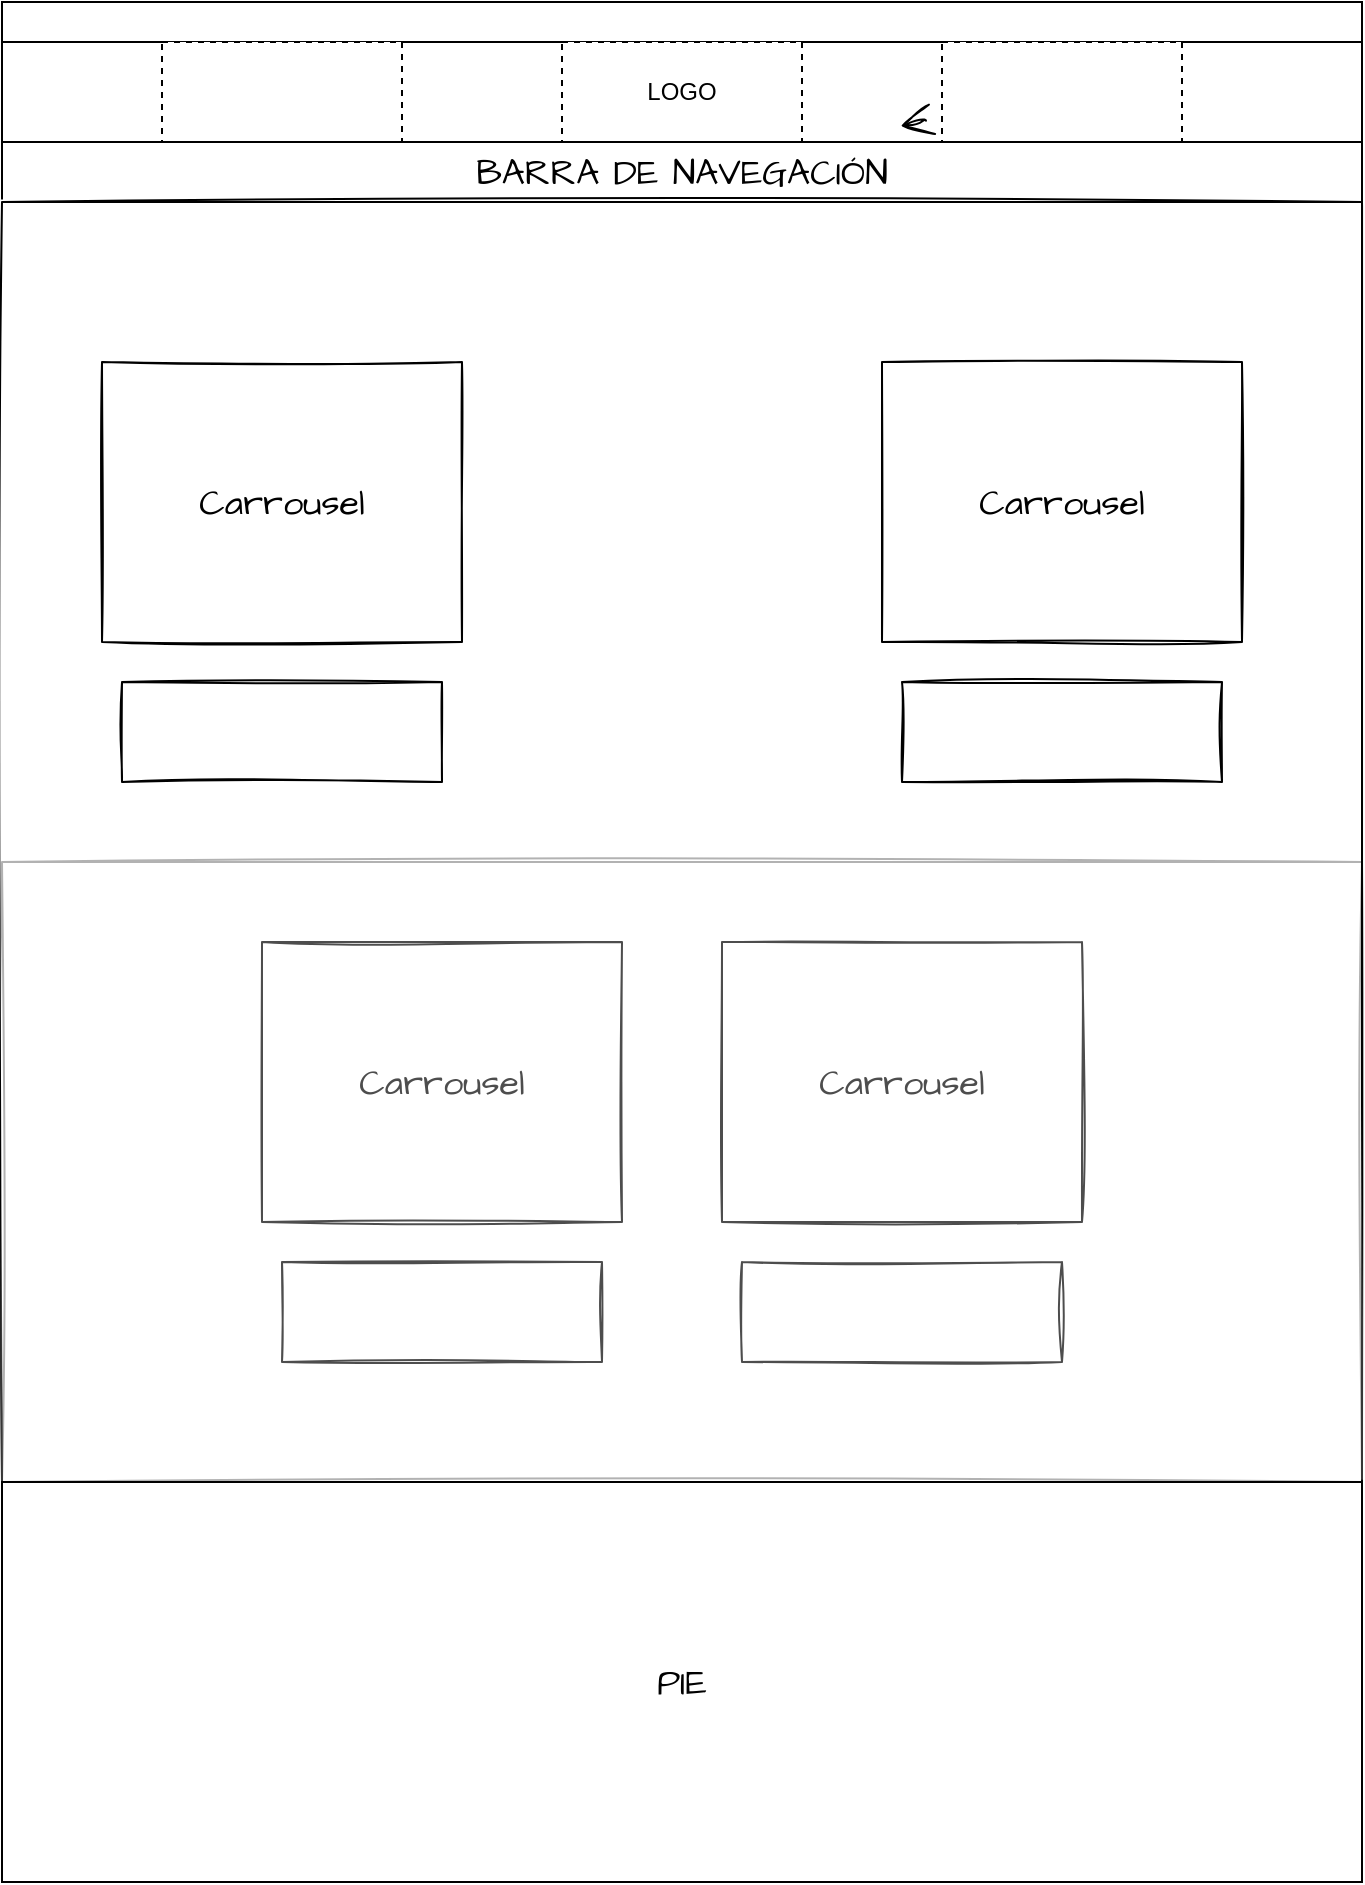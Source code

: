 <mxfile version="15.3.7" type="device"><diagram id="Y1Cl74CiaExHKE0CkOB-" name="Page-1"><mxGraphModel dx="1047" dy="1766" grid="1" gridSize="10" guides="1" tooltips="1" connect="1" arrows="1" fold="1" page="0" pageScale="1" pageWidth="827" pageHeight="1169" math="0" shadow="0"><root><mxCell id="0"/><mxCell id="1" parent="0"/><mxCell id="I1Mmca5sKzcvH0KZhCER-12" value="" style="whiteSpace=wrap;html=1;hachureGap=4;pointerEvents=0;fontFamily=Architects Daughter;fontSource=https%3A%2F%2Ffonts.googleapis.com%2Fcss%3Ffamily%3DArchitects%2BDaughter;fontSize=18;" vertex="1" parent="1"><mxGeometry x="90" y="-650" width="680" height="100" as="geometry"/></mxCell><mxCell id="I1Mmca5sKzcvH0KZhCER-14" value="" style="rounded=0;whiteSpace=wrap;html=1;hachureGap=4;pointerEvents=0;fontFamily=Architects Daughter;fontSource=https%3A%2F%2Ffonts.googleapis.com%2Fcss%3Ffamily%3DArchitects%2BDaughter;fontSize=18;" vertex="1" parent="1"><mxGeometry x="90" y="-650" width="680" height="20" as="geometry"/></mxCell><mxCell id="I1Mmca5sKzcvH0KZhCER-15" value="" style="rounded=0;whiteSpace=wrap;html=1;shadow=0;dashed=1;" vertex="1" parent="1"><mxGeometry x="170" y="-630" width="120" height="50" as="geometry"/></mxCell><mxCell id="I1Mmca5sKzcvH0KZhCER-16" value="LOGO" style="rounded=0;whiteSpace=wrap;html=1;shadow=0;dashed=1;" vertex="1" parent="1"><mxGeometry x="370" y="-630" width="120" height="50" as="geometry"/></mxCell><mxCell id="I1Mmca5sKzcvH0KZhCER-17" value="" style="edgeStyle=none;curved=1;rounded=0;sketch=1;hachureGap=4;orthogonalLoop=1;jettySize=auto;html=1;fontFamily=Architects Daughter;fontSource=https%3A%2F%2Ffonts.googleapis.com%2Fcss%3Ffamily%3DArchitects%2BDaughter;fontSize=18;endArrow=open;startSize=14;endSize=14;sourcePerimeterSpacing=8;targetPerimeterSpacing=8;" edge="1" parent="1" source="I1Mmca5sKzcvH0KZhCER-18"><mxGeometry relative="1" as="geometry"><mxPoint x="539.25" y="-588.0" as="targetPoint"/></mxGeometry></mxCell><mxCell id="I1Mmca5sKzcvH0KZhCER-18" value="" style="rounded=0;whiteSpace=wrap;html=1;shadow=0;dashed=1;" vertex="1" parent="1"><mxGeometry x="560" y="-630" width="120" height="50" as="geometry"/></mxCell><mxCell id="I1Mmca5sKzcvH0KZhCER-19" value="BARRA DE NAVEGACIÓN" style="rounded=0;whiteSpace=wrap;html=1;hachureGap=4;pointerEvents=0;fontFamily=Architects Daughter;fontSource=https%3A%2F%2Ffonts.googleapis.com%2Fcss%3Ffamily%3DArchitects%2BDaughter;fontSize=18;" vertex="1" parent="1"><mxGeometry x="90" y="-580" width="680" height="30" as="geometry"/></mxCell><mxCell id="I1Mmca5sKzcvH0KZhCER-20" value="" style="rounded=0;whiteSpace=wrap;html=1;sketch=1;hachureGap=4;pointerEvents=0;fontFamily=Architects Daughter;fontSource=https%3A%2F%2Ffonts.googleapis.com%2Fcss%3Ffamily%3DArchitects%2BDaughter;fontSize=18;" vertex="1" parent="1"><mxGeometry x="90" y="-550" width="680" height="640" as="geometry"/></mxCell><mxCell id="I1Mmca5sKzcvH0KZhCER-21" value="Carrousel" style="rounded=0;whiteSpace=wrap;html=1;sketch=1;hachureGap=4;pointerEvents=0;fontFamily=Architects Daughter;fontSource=https%3A%2F%2Ffonts.googleapis.com%2Fcss%3Ffamily%3DArchitects%2BDaughter;fontSize=18;" vertex="1" parent="1"><mxGeometry x="140" y="-470" width="180" height="140" as="geometry"/></mxCell><mxCell id="I1Mmca5sKzcvH0KZhCER-23" value="&lt;span&gt;Carrousel&lt;/span&gt;" style="rounded=0;whiteSpace=wrap;html=1;sketch=1;hachureGap=4;pointerEvents=0;fontFamily=Architects Daughter;fontSource=https://fonts.googleapis.com/css?family=Architects+Daughter;fontSize=18;" vertex="1" parent="1"><mxGeometry x="530" y="-470" width="180" height="140" as="geometry"/></mxCell><mxCell id="I1Mmca5sKzcvH0KZhCER-24" value="&lt;span&gt;Carrousel&lt;/span&gt;" style="rounded=0;whiteSpace=wrap;html=1;sketch=1;hachureGap=4;pointerEvents=0;fontFamily=Architects Daughter;fontSource=https://fonts.googleapis.com/css?family=Architects+Daughter;fontSize=18;" vertex="1" parent="1"><mxGeometry x="220" y="-180" width="180" height="140" as="geometry"/></mxCell><mxCell id="I1Mmca5sKzcvH0KZhCER-25" value="&lt;span&gt;Carrousel&lt;/span&gt;" style="rounded=0;whiteSpace=wrap;html=1;sketch=1;hachureGap=4;pointerEvents=0;fontFamily=Architects Daughter;fontSource=https://fonts.googleapis.com/css?family=Architects+Daughter;fontSize=18;" vertex="1" parent="1"><mxGeometry x="450" y="-180" width="180" height="140" as="geometry"/></mxCell><mxCell id="I1Mmca5sKzcvH0KZhCER-26" value="" style="rounded=0;whiteSpace=wrap;html=1;sketch=1;hachureGap=4;pointerEvents=0;fontFamily=Architects Daughter;fontSource=https%3A%2F%2Ffonts.googleapis.com%2Fcss%3Ffamily%3DArchitects%2BDaughter;fontSize=18;" vertex="1" parent="1"><mxGeometry x="150" y="-310" width="160" height="50" as="geometry"/></mxCell><mxCell id="I1Mmca5sKzcvH0KZhCER-27" value="" style="rounded=0;whiteSpace=wrap;html=1;sketch=1;hachureGap=4;pointerEvents=0;fontFamily=Architects Daughter;fontSource=https%3A%2F%2Ffonts.googleapis.com%2Fcss%3Ffamily%3DArchitects%2BDaughter;fontSize=18;" vertex="1" parent="1"><mxGeometry x="540" y="-310" width="160" height="50" as="geometry"/></mxCell><mxCell id="I1Mmca5sKzcvH0KZhCER-29" value="" style="rounded=0;whiteSpace=wrap;html=1;sketch=1;hachureGap=4;pointerEvents=0;fontFamily=Architects Daughter;fontSource=https%3A%2F%2Ffonts.googleapis.com%2Fcss%3Ffamily%3DArchitects%2BDaughter;fontSize=18;" vertex="1" parent="1"><mxGeometry x="230" y="-20" width="160" height="50" as="geometry"/></mxCell><mxCell id="I1Mmca5sKzcvH0KZhCER-30" value="" style="rounded=0;whiteSpace=wrap;html=1;sketch=1;hachureGap=4;pointerEvents=0;fontFamily=Architects Daughter;fontSource=https%3A%2F%2Ffonts.googleapis.com%2Fcss%3Ffamily%3DArchitects%2BDaughter;fontSize=18;" vertex="1" parent="1"><mxGeometry x="460" y="-20" width="160" height="50" as="geometry"/></mxCell><mxCell id="I1Mmca5sKzcvH0KZhCER-32" value="" style="rounded=0;whiteSpace=wrap;html=1;sketch=1;hachureGap=4;pointerEvents=0;fontFamily=Architects Daughter;fontSource=https%3A%2F%2Ffonts.googleapis.com%2Fcss%3Ffamily%3DArchitects%2BDaughter;fontSize=18;opacity=30;" vertex="1" parent="1"><mxGeometry x="90" y="-220" width="680" height="310" as="geometry"/></mxCell><mxCell id="I1Mmca5sKzcvH0KZhCER-34" value="PIE" style="rounded=0;whiteSpace=wrap;html=1;sketch=0;hachureGap=4;pointerEvents=0;fontFamily=Architects Daughter;fontSource=https%3A%2F%2Ffonts.googleapis.com%2Fcss%3Ffamily%3DArchitects%2BDaughter;fontSize=18;" vertex="1" parent="1"><mxGeometry x="90" y="90" width="680" height="200" as="geometry"/></mxCell></root></mxGraphModel></diagram></mxfile>